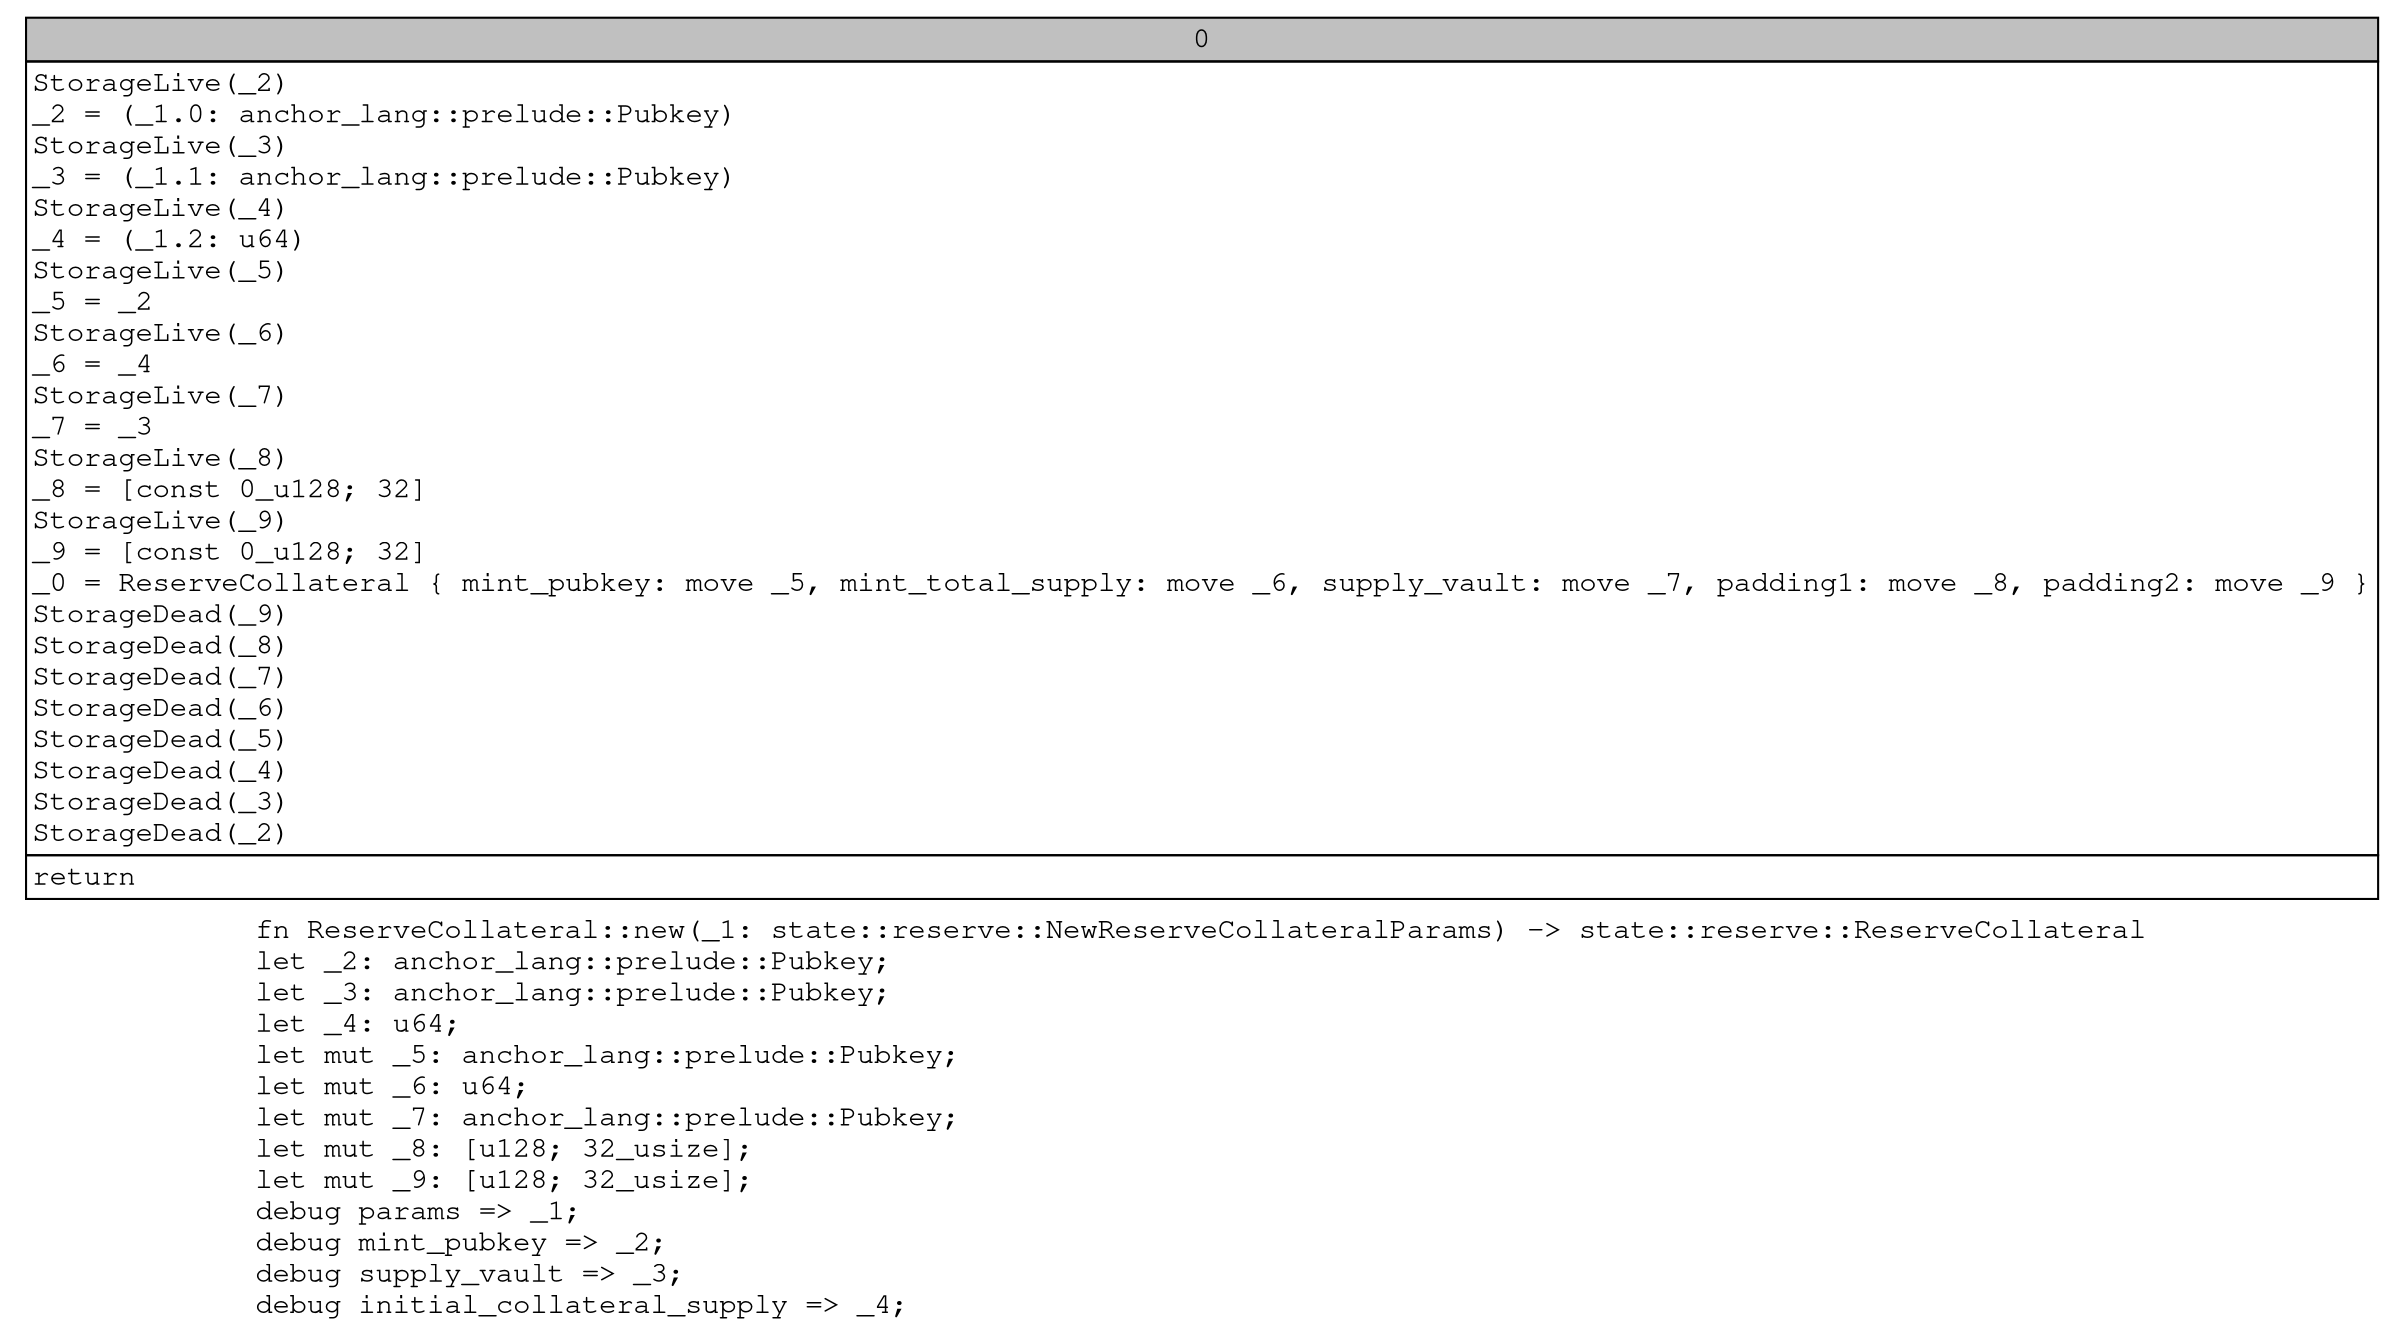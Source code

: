 digraph Mir_0_1933 {
    graph [fontname="Courier, monospace"];
    node [fontname="Courier, monospace"];
    edge [fontname="Courier, monospace"];
    label=<fn ReserveCollateral::new(_1: state::reserve::NewReserveCollateralParams) -&gt; state::reserve::ReserveCollateral<br align="left"/>let _2: anchor_lang::prelude::Pubkey;<br align="left"/>let _3: anchor_lang::prelude::Pubkey;<br align="left"/>let _4: u64;<br align="left"/>let mut _5: anchor_lang::prelude::Pubkey;<br align="left"/>let mut _6: u64;<br align="left"/>let mut _7: anchor_lang::prelude::Pubkey;<br align="left"/>let mut _8: [u128; 32_usize];<br align="left"/>let mut _9: [u128; 32_usize];<br align="left"/>debug params =&gt; _1;<br align="left"/>debug mint_pubkey =&gt; _2;<br align="left"/>debug supply_vault =&gt; _3;<br align="left"/>debug initial_collateral_supply =&gt; _4;<br align="left"/>>;
    bb0__0_1933 [shape="none", label=<<table border="0" cellborder="1" cellspacing="0"><tr><td bgcolor="gray" align="center" colspan="1">0</td></tr><tr><td align="left" balign="left">StorageLive(_2)<br/>_2 = (_1.0: anchor_lang::prelude::Pubkey)<br/>StorageLive(_3)<br/>_3 = (_1.1: anchor_lang::prelude::Pubkey)<br/>StorageLive(_4)<br/>_4 = (_1.2: u64)<br/>StorageLive(_5)<br/>_5 = _2<br/>StorageLive(_6)<br/>_6 = _4<br/>StorageLive(_7)<br/>_7 = _3<br/>StorageLive(_8)<br/>_8 = [const 0_u128; 32]<br/>StorageLive(_9)<br/>_9 = [const 0_u128; 32]<br/>_0 = ReserveCollateral { mint_pubkey: move _5, mint_total_supply: move _6, supply_vault: move _7, padding1: move _8, padding2: move _9 }<br/>StorageDead(_9)<br/>StorageDead(_8)<br/>StorageDead(_7)<br/>StorageDead(_6)<br/>StorageDead(_5)<br/>StorageDead(_4)<br/>StorageDead(_3)<br/>StorageDead(_2)<br/></td></tr><tr><td align="left">return</td></tr></table>>];
}

